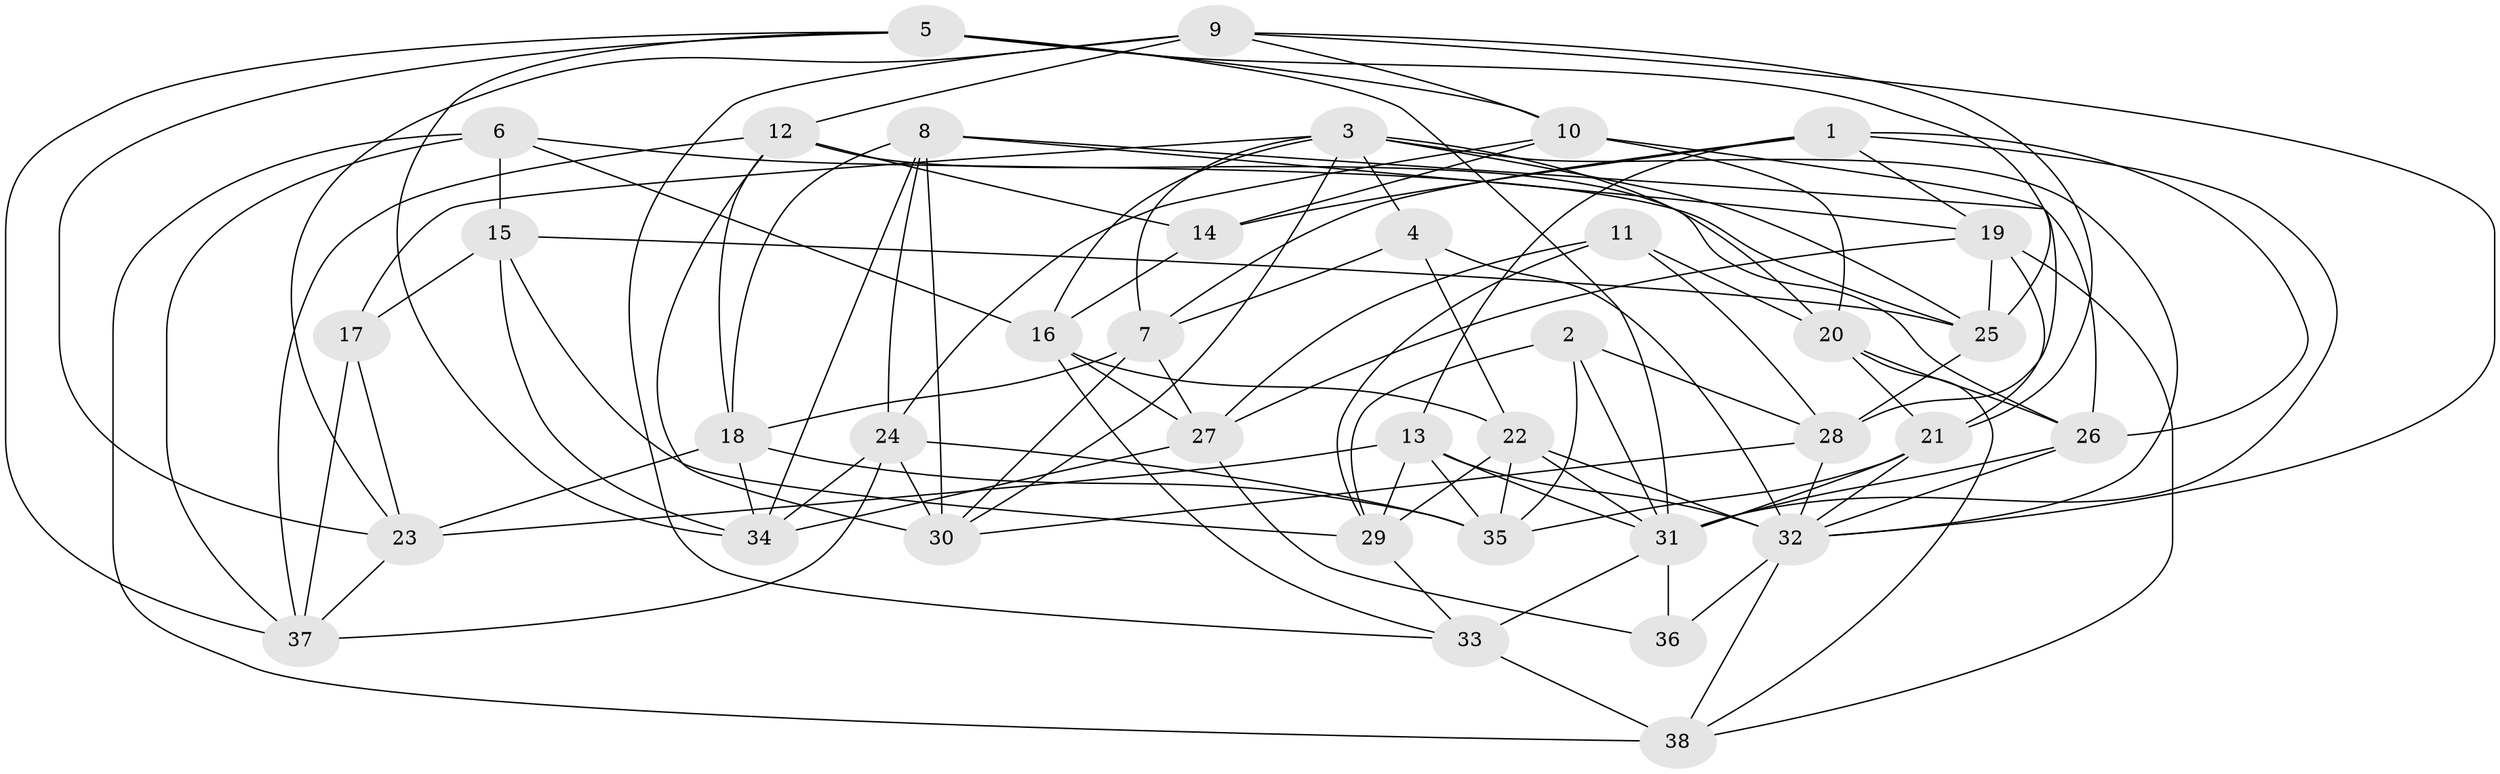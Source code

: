 // original degree distribution, {4: 1.0}
// Generated by graph-tools (version 1.1) at 2025/26/03/09/25 03:26:52]
// undirected, 38 vertices, 110 edges
graph export_dot {
graph [start="1"]
  node [color=gray90,style=filled];
  1;
  2;
  3;
  4;
  5;
  6;
  7;
  8;
  9;
  10;
  11;
  12;
  13;
  14;
  15;
  16;
  17;
  18;
  19;
  20;
  21;
  22;
  23;
  24;
  25;
  26;
  27;
  28;
  29;
  30;
  31;
  32;
  33;
  34;
  35;
  36;
  37;
  38;
  1 -- 7 [weight=1.0];
  1 -- 13 [weight=1.0];
  1 -- 14 [weight=1.0];
  1 -- 19 [weight=1.0];
  1 -- 26 [weight=1.0];
  1 -- 31 [weight=1.0];
  2 -- 28 [weight=1.0];
  2 -- 29 [weight=1.0];
  2 -- 31 [weight=1.0];
  2 -- 35 [weight=1.0];
  3 -- 4 [weight=1.0];
  3 -- 7 [weight=1.0];
  3 -- 16 [weight=1.0];
  3 -- 17 [weight=1.0];
  3 -- 20 [weight=1.0];
  3 -- 25 [weight=1.0];
  3 -- 30 [weight=1.0];
  3 -- 32 [weight=1.0];
  4 -- 7 [weight=1.0];
  4 -- 22 [weight=1.0];
  4 -- 32 [weight=1.0];
  5 -- 10 [weight=1.0];
  5 -- 23 [weight=1.0];
  5 -- 25 [weight=1.0];
  5 -- 31 [weight=1.0];
  5 -- 34 [weight=1.0];
  5 -- 37 [weight=1.0];
  6 -- 15 [weight=2.0];
  6 -- 16 [weight=1.0];
  6 -- 25 [weight=1.0];
  6 -- 37 [weight=1.0];
  6 -- 38 [weight=1.0];
  7 -- 18 [weight=1.0];
  7 -- 27 [weight=1.0];
  7 -- 30 [weight=1.0];
  8 -- 18 [weight=1.0];
  8 -- 19 [weight=1.0];
  8 -- 24 [weight=1.0];
  8 -- 26 [weight=1.0];
  8 -- 30 [weight=1.0];
  8 -- 34 [weight=1.0];
  9 -- 10 [weight=1.0];
  9 -- 12 [weight=1.0];
  9 -- 21 [weight=1.0];
  9 -- 23 [weight=1.0];
  9 -- 32 [weight=1.0];
  9 -- 33 [weight=1.0];
  10 -- 14 [weight=1.0];
  10 -- 20 [weight=1.0];
  10 -- 24 [weight=1.0];
  10 -- 28 [weight=1.0];
  11 -- 20 [weight=1.0];
  11 -- 27 [weight=1.0];
  11 -- 28 [weight=1.0];
  11 -- 29 [weight=1.0];
  12 -- 14 [weight=1.0];
  12 -- 18 [weight=1.0];
  12 -- 26 [weight=1.0];
  12 -- 30 [weight=1.0];
  12 -- 37 [weight=1.0];
  13 -- 23 [weight=1.0];
  13 -- 29 [weight=1.0];
  13 -- 31 [weight=1.0];
  13 -- 32 [weight=1.0];
  13 -- 35 [weight=1.0];
  14 -- 16 [weight=1.0];
  15 -- 17 [weight=1.0];
  15 -- 25 [weight=1.0];
  15 -- 29 [weight=1.0];
  15 -- 34 [weight=1.0];
  16 -- 22 [weight=1.0];
  16 -- 27 [weight=1.0];
  16 -- 33 [weight=1.0];
  17 -- 23 [weight=1.0];
  17 -- 37 [weight=1.0];
  18 -- 23 [weight=1.0];
  18 -- 34 [weight=1.0];
  18 -- 35 [weight=1.0];
  19 -- 21 [weight=1.0];
  19 -- 25 [weight=1.0];
  19 -- 27 [weight=1.0];
  19 -- 38 [weight=1.0];
  20 -- 21 [weight=1.0];
  20 -- 26 [weight=1.0];
  20 -- 38 [weight=1.0];
  21 -- 31 [weight=1.0];
  21 -- 32 [weight=1.0];
  21 -- 35 [weight=1.0];
  22 -- 29 [weight=1.0];
  22 -- 31 [weight=1.0];
  22 -- 32 [weight=1.0];
  22 -- 35 [weight=1.0];
  23 -- 37 [weight=1.0];
  24 -- 30 [weight=1.0];
  24 -- 34 [weight=1.0];
  24 -- 35 [weight=1.0];
  24 -- 37 [weight=1.0];
  25 -- 28 [weight=1.0];
  26 -- 31 [weight=1.0];
  26 -- 32 [weight=1.0];
  27 -- 34 [weight=1.0];
  27 -- 36 [weight=1.0];
  28 -- 30 [weight=1.0];
  28 -- 32 [weight=1.0];
  29 -- 33 [weight=1.0];
  31 -- 33 [weight=1.0];
  31 -- 36 [weight=2.0];
  32 -- 36 [weight=1.0];
  32 -- 38 [weight=1.0];
  33 -- 38 [weight=2.0];
}
